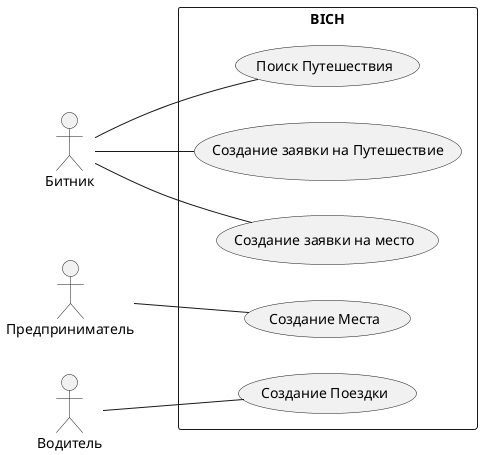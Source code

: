 @startuml

left to right direction
skinparam packageStyle rect

actor :Битник: as B
actor :Предприниматель: as BM
actor :Водитель: as D

rectangle BICH {
    B -- (Создание заявки на место)
    B -- (Поиск Путешествия)
    B -- (Создание заявки на Путешествие)
    D -- (Создание Поездки)
    BM -- (Создание Места)
}

@enduml